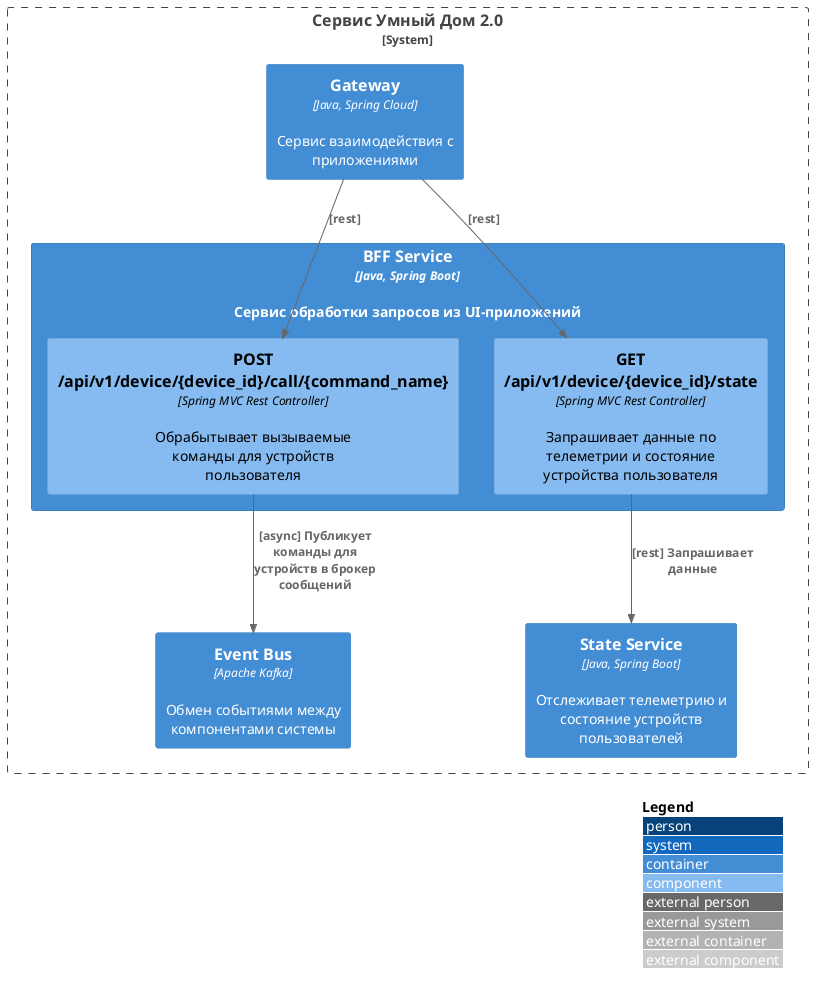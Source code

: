 @startuml

!include <C4/C4_Container>
!include <C4/C4_Component>

LAYOUT_TOP_DOWN()

LAYOUT_WITH_LEGEND()

System_Boundary(system, "Сервис Умный Дом 2.0") {

    Container(api, "BFF Service", "Java, Spring Boot", "Сервис обработки запросов из UI-приложений") {
        
        Component(call, "POST /api/v1/device/{device_id}/call/{command_name}", "Spring MVC Rest Controller", "Обрабытывает вызываемые команды для устройств пользователя")
        
        Component(getState, "GET /api/v1/device/{device_id}/state", "Spring MVC Rest Controller", "Запрашивает данные по телеметрии и состояние устройства пользователя")
    
    }

    Container(bus, "Event Bus", "Apache Kafka", "Обмен событиями между компонентами системы")

    Container(state, "State Service", "Java, Spring Boot", "Отслеживает телеметрию и состояние устройств пользователей")

    Container(gtw, "Gateway", "Java, Spring Cloud", "Сервис взаимодействия с приложениями")

}

Rel(call, bus, "[async] Публикует команды для устройств в брокер сообщений")

Rel(getState, state, "[rest] Запрашивает данные")

Rel(gtw, call, "[rest]")

Rel(gtw, getState, "[rest]")



@enduml
